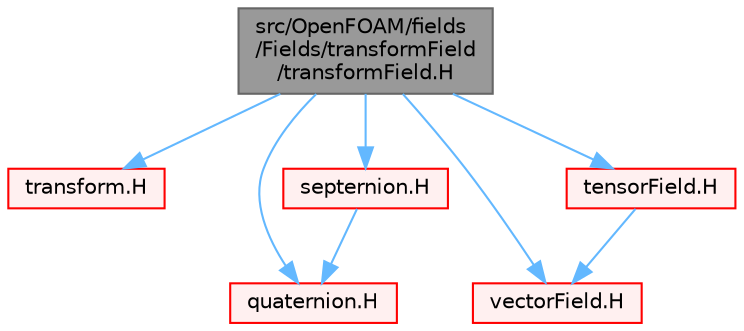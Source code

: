 digraph "src/OpenFOAM/fields/Fields/transformField/transformField.H"
{
 // LATEX_PDF_SIZE
  bgcolor="transparent";
  edge [fontname=Helvetica,fontsize=10,labelfontname=Helvetica,labelfontsize=10];
  node [fontname=Helvetica,fontsize=10,shape=box,height=0.2,width=0.4];
  Node1 [id="Node000001",label="src/OpenFOAM/fields\l/Fields/transformField\l/transformField.H",height=0.2,width=0.4,color="gray40", fillcolor="grey60", style="filled", fontcolor="black",tooltip="Spatial transformation functions for primitive fields."];
  Node1 -> Node2 [id="edge1_Node000001_Node000002",color="steelblue1",style="solid",tooltip=" "];
  Node2 [id="Node000002",label="transform.H",height=0.2,width=0.4,color="red", fillcolor="#FFF0F0", style="filled",URL="$transform_8H.html",tooltip="3D tensor transformation operations."];
  Node1 -> Node96 [id="edge2_Node000001_Node000096",color="steelblue1",style="solid",tooltip=" "];
  Node96 [id="Node000096",label="quaternion.H",height=0.2,width=0.4,color="red", fillcolor="#FFF0F0", style="filled",URL="$quaternion_8H.html",tooltip=" "];
  Node1 -> Node130 [id="edge3_Node000001_Node000130",color="steelblue1",style="solid",tooltip=" "];
  Node130 [id="Node000130",label="septernion.H",height=0.2,width=0.4,color="red", fillcolor="#FFF0F0", style="filled",URL="$septernion_8H.html",tooltip=" "];
  Node130 -> Node96 [id="edge4_Node000130_Node000096",color="steelblue1",style="solid",tooltip=" "];
  Node1 -> Node140 [id="edge5_Node000001_Node000140",color="steelblue1",style="solid",tooltip=" "];
  Node140 [id="Node000140",label="vectorField.H",height=0.2,width=0.4,color="red", fillcolor="#FFF0F0", style="filled",URL="$vectorField_8H.html",tooltip=" "];
  Node1 -> Node193 [id="edge6_Node000001_Node000193",color="steelblue1",style="solid",tooltip=" "];
  Node193 [id="Node000193",label="tensorField.H",height=0.2,width=0.4,color="red", fillcolor="#FFF0F0", style="filled",URL="$tensorField_8H.html",tooltip=" "];
  Node193 -> Node140 [id="edge7_Node000193_Node000140",color="steelblue1",style="solid",tooltip=" "];
}
